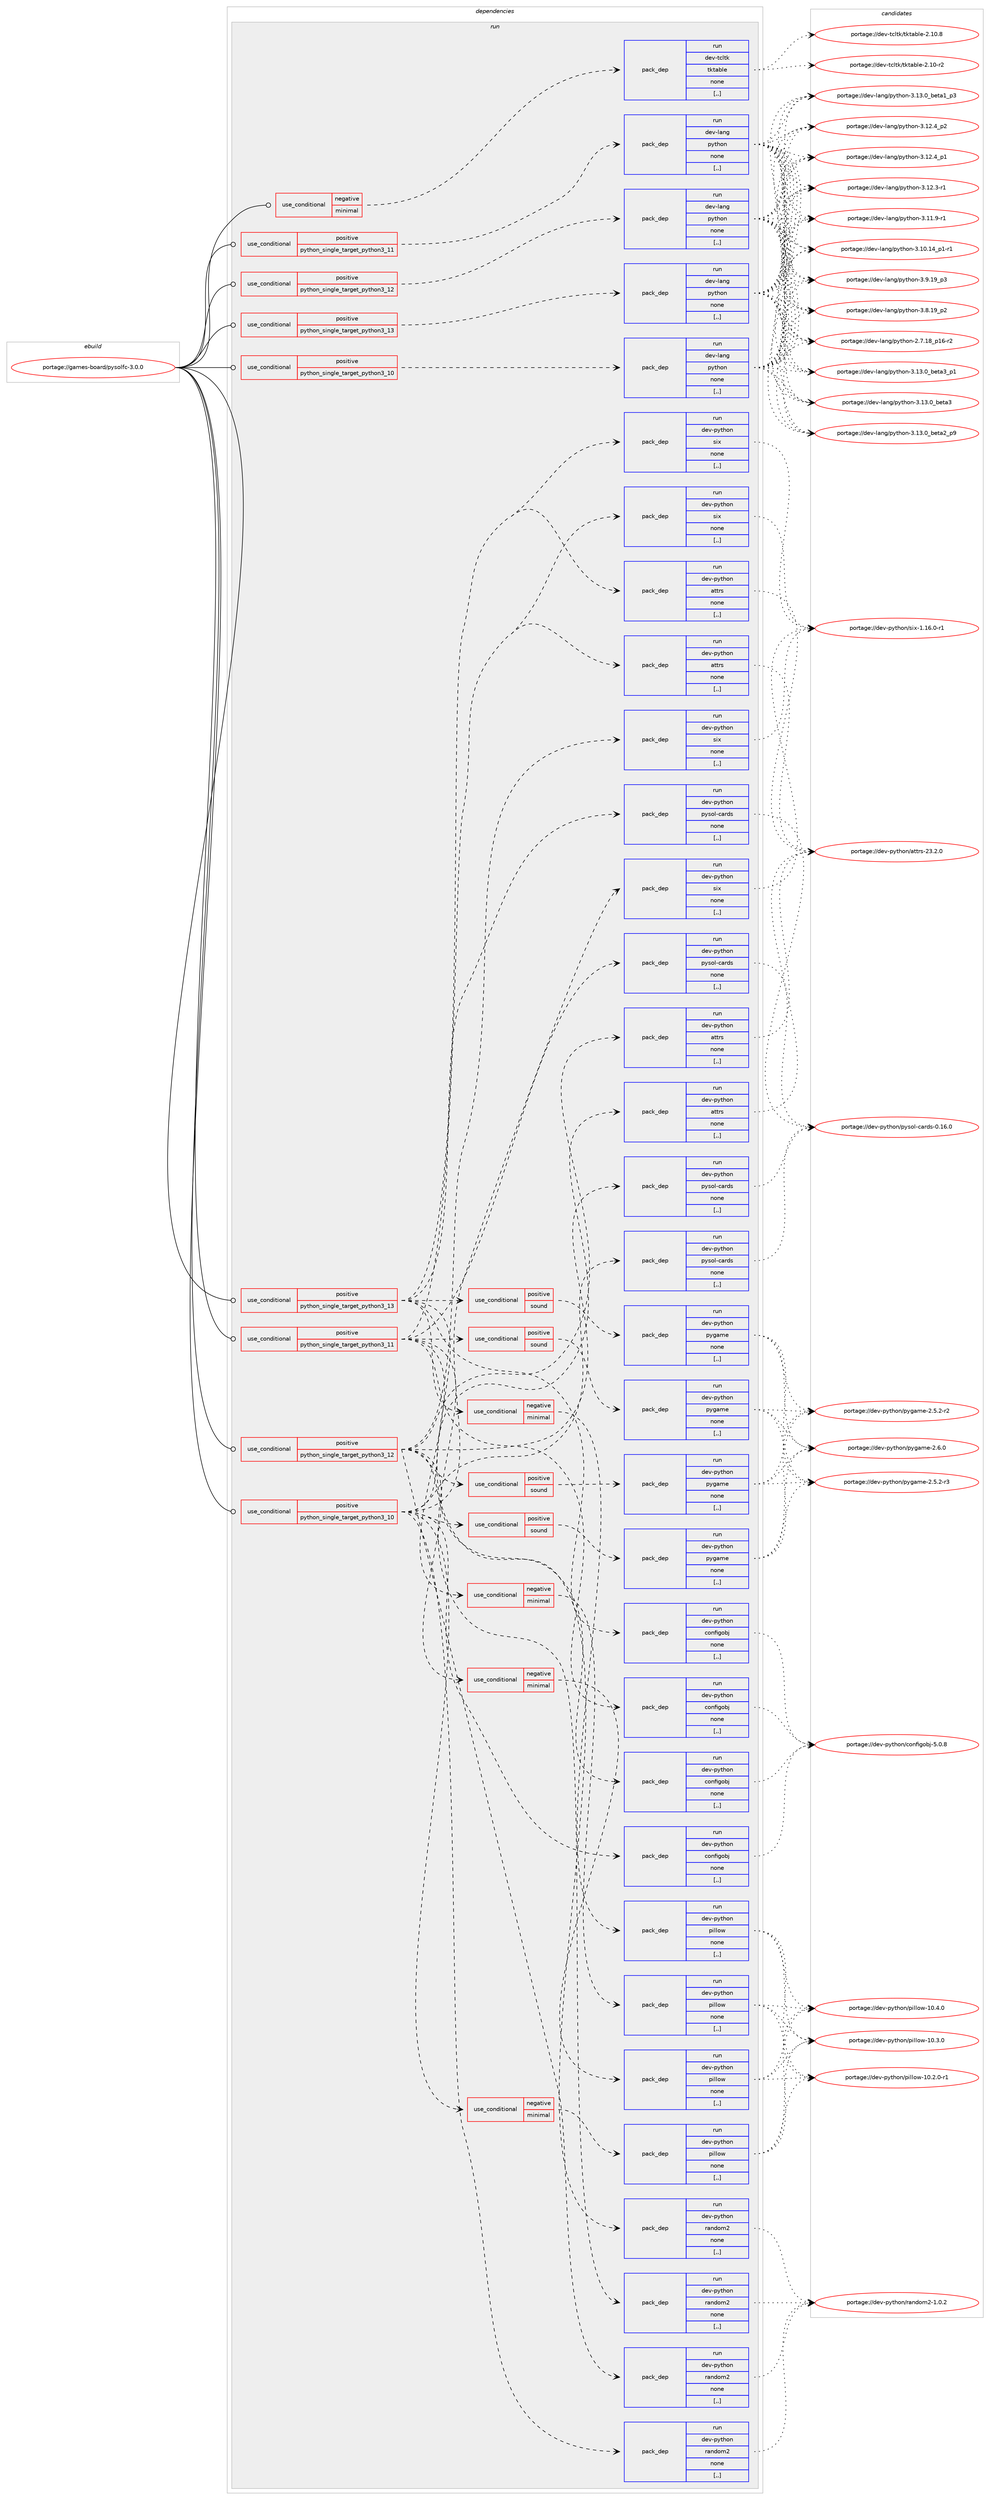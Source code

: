 digraph prolog {

# *************
# Graph options
# *************

newrank=true;
concentrate=true;
compound=true;
graph [rankdir=LR,fontname=Helvetica,fontsize=10,ranksep=1.5];#, ranksep=2.5, nodesep=0.2];
edge  [arrowhead=vee];
node  [fontname=Helvetica,fontsize=10];

# **********
# The ebuild
# **********

subgraph cluster_leftcol {
color=gray;
label=<<i>ebuild</i>>;
id [label="portage://games-board/pysolfc-3.0.0", color=red, width=4, href="../games-board/pysolfc-3.0.0.svg"];
}

# ****************
# The dependencies
# ****************

subgraph cluster_midcol {
color=gray;
label=<<i>dependencies</i>>;
subgraph cluster_compile {
fillcolor="#eeeeee";
style=filled;
label=<<i>compile</i>>;
}
subgraph cluster_compileandrun {
fillcolor="#eeeeee";
style=filled;
label=<<i>compile and run</i>>;
}
subgraph cluster_run {
fillcolor="#eeeeee";
style=filled;
label=<<i>run</i>>;
subgraph cond62907 {
dependency225718 [label=<<TABLE BORDER="0" CELLBORDER="1" CELLSPACING="0" CELLPADDING="4"><TR><TD ROWSPAN="3" CELLPADDING="10">use_conditional</TD></TR><TR><TD>negative</TD></TR><TR><TD>minimal</TD></TR></TABLE>>, shape=none, color=red];
subgraph pack161312 {
dependency225719 [label=<<TABLE BORDER="0" CELLBORDER="1" CELLSPACING="0" CELLPADDING="4" WIDTH="220"><TR><TD ROWSPAN="6" CELLPADDING="30">pack_dep</TD></TR><TR><TD WIDTH="110">run</TD></TR><TR><TD>dev-tcltk</TD></TR><TR><TD>tktable</TD></TR><TR><TD>none</TD></TR><TR><TD>[,,]</TD></TR></TABLE>>, shape=none, color=blue];
}
dependency225718:e -> dependency225719:w [weight=20,style="dashed",arrowhead="vee"];
}
id:e -> dependency225718:w [weight=20,style="solid",arrowhead="odot"];
subgraph cond62908 {
dependency225720 [label=<<TABLE BORDER="0" CELLBORDER="1" CELLSPACING="0" CELLPADDING="4"><TR><TD ROWSPAN="3" CELLPADDING="10">use_conditional</TD></TR><TR><TD>positive</TD></TR><TR><TD>python_single_target_python3_10</TD></TR></TABLE>>, shape=none, color=red];
subgraph pack161313 {
dependency225721 [label=<<TABLE BORDER="0" CELLBORDER="1" CELLSPACING="0" CELLPADDING="4" WIDTH="220"><TR><TD ROWSPAN="6" CELLPADDING="30">pack_dep</TD></TR><TR><TD WIDTH="110">run</TD></TR><TR><TD>dev-lang</TD></TR><TR><TD>python</TD></TR><TR><TD>none</TD></TR><TR><TD>[,,]</TD></TR></TABLE>>, shape=none, color=blue];
}
dependency225720:e -> dependency225721:w [weight=20,style="dashed",arrowhead="vee"];
}
id:e -> dependency225720:w [weight=20,style="solid",arrowhead="odot"];
subgraph cond62909 {
dependency225722 [label=<<TABLE BORDER="0" CELLBORDER="1" CELLSPACING="0" CELLPADDING="4"><TR><TD ROWSPAN="3" CELLPADDING="10">use_conditional</TD></TR><TR><TD>positive</TD></TR><TR><TD>python_single_target_python3_10</TD></TR></TABLE>>, shape=none, color=red];
subgraph pack161314 {
dependency225723 [label=<<TABLE BORDER="0" CELLBORDER="1" CELLSPACING="0" CELLPADDING="4" WIDTH="220"><TR><TD ROWSPAN="6" CELLPADDING="30">pack_dep</TD></TR><TR><TD WIDTH="110">run</TD></TR><TR><TD>dev-python</TD></TR><TR><TD>attrs</TD></TR><TR><TD>none</TD></TR><TR><TD>[,,]</TD></TR></TABLE>>, shape=none, color=blue];
}
dependency225722:e -> dependency225723:w [weight=20,style="dashed",arrowhead="vee"];
subgraph pack161315 {
dependency225724 [label=<<TABLE BORDER="0" CELLBORDER="1" CELLSPACING="0" CELLPADDING="4" WIDTH="220"><TR><TD ROWSPAN="6" CELLPADDING="30">pack_dep</TD></TR><TR><TD WIDTH="110">run</TD></TR><TR><TD>dev-python</TD></TR><TR><TD>configobj</TD></TR><TR><TD>none</TD></TR><TR><TD>[,,]</TD></TR></TABLE>>, shape=none, color=blue];
}
dependency225722:e -> dependency225724:w [weight=20,style="dashed",arrowhead="vee"];
subgraph pack161316 {
dependency225725 [label=<<TABLE BORDER="0" CELLBORDER="1" CELLSPACING="0" CELLPADDING="4" WIDTH="220"><TR><TD ROWSPAN="6" CELLPADDING="30">pack_dep</TD></TR><TR><TD WIDTH="110">run</TD></TR><TR><TD>dev-python</TD></TR><TR><TD>pysol-cards</TD></TR><TR><TD>none</TD></TR><TR><TD>[,,]</TD></TR></TABLE>>, shape=none, color=blue];
}
dependency225722:e -> dependency225725:w [weight=20,style="dashed",arrowhead="vee"];
subgraph pack161317 {
dependency225726 [label=<<TABLE BORDER="0" CELLBORDER="1" CELLSPACING="0" CELLPADDING="4" WIDTH="220"><TR><TD ROWSPAN="6" CELLPADDING="30">pack_dep</TD></TR><TR><TD WIDTH="110">run</TD></TR><TR><TD>dev-python</TD></TR><TR><TD>random2</TD></TR><TR><TD>none</TD></TR><TR><TD>[,,]</TD></TR></TABLE>>, shape=none, color=blue];
}
dependency225722:e -> dependency225726:w [weight=20,style="dashed",arrowhead="vee"];
subgraph pack161318 {
dependency225727 [label=<<TABLE BORDER="0" CELLBORDER="1" CELLSPACING="0" CELLPADDING="4" WIDTH="220"><TR><TD ROWSPAN="6" CELLPADDING="30">pack_dep</TD></TR><TR><TD WIDTH="110">run</TD></TR><TR><TD>dev-python</TD></TR><TR><TD>six</TD></TR><TR><TD>none</TD></TR><TR><TD>[,,]</TD></TR></TABLE>>, shape=none, color=blue];
}
dependency225722:e -> dependency225727:w [weight=20,style="dashed",arrowhead="vee"];
subgraph cond62910 {
dependency225728 [label=<<TABLE BORDER="0" CELLBORDER="1" CELLSPACING="0" CELLPADDING="4"><TR><TD ROWSPAN="3" CELLPADDING="10">use_conditional</TD></TR><TR><TD>positive</TD></TR><TR><TD>sound</TD></TR></TABLE>>, shape=none, color=red];
subgraph pack161319 {
dependency225729 [label=<<TABLE BORDER="0" CELLBORDER="1" CELLSPACING="0" CELLPADDING="4" WIDTH="220"><TR><TD ROWSPAN="6" CELLPADDING="30">pack_dep</TD></TR><TR><TD WIDTH="110">run</TD></TR><TR><TD>dev-python</TD></TR><TR><TD>pygame</TD></TR><TR><TD>none</TD></TR><TR><TD>[,,]</TD></TR></TABLE>>, shape=none, color=blue];
}
dependency225728:e -> dependency225729:w [weight=20,style="dashed",arrowhead="vee"];
}
dependency225722:e -> dependency225728:w [weight=20,style="dashed",arrowhead="vee"];
subgraph cond62911 {
dependency225730 [label=<<TABLE BORDER="0" CELLBORDER="1" CELLSPACING="0" CELLPADDING="4"><TR><TD ROWSPAN="3" CELLPADDING="10">use_conditional</TD></TR><TR><TD>negative</TD></TR><TR><TD>minimal</TD></TR></TABLE>>, shape=none, color=red];
subgraph pack161320 {
dependency225731 [label=<<TABLE BORDER="0" CELLBORDER="1" CELLSPACING="0" CELLPADDING="4" WIDTH="220"><TR><TD ROWSPAN="6" CELLPADDING="30">pack_dep</TD></TR><TR><TD WIDTH="110">run</TD></TR><TR><TD>dev-python</TD></TR><TR><TD>pillow</TD></TR><TR><TD>none</TD></TR><TR><TD>[,,]</TD></TR></TABLE>>, shape=none, color=blue];
}
dependency225730:e -> dependency225731:w [weight=20,style="dashed",arrowhead="vee"];
}
dependency225722:e -> dependency225730:w [weight=20,style="dashed",arrowhead="vee"];
}
id:e -> dependency225722:w [weight=20,style="solid",arrowhead="odot"];
subgraph cond62912 {
dependency225732 [label=<<TABLE BORDER="0" CELLBORDER="1" CELLSPACING="0" CELLPADDING="4"><TR><TD ROWSPAN="3" CELLPADDING="10">use_conditional</TD></TR><TR><TD>positive</TD></TR><TR><TD>python_single_target_python3_11</TD></TR></TABLE>>, shape=none, color=red];
subgraph pack161321 {
dependency225733 [label=<<TABLE BORDER="0" CELLBORDER="1" CELLSPACING="0" CELLPADDING="4" WIDTH="220"><TR><TD ROWSPAN="6" CELLPADDING="30">pack_dep</TD></TR><TR><TD WIDTH="110">run</TD></TR><TR><TD>dev-lang</TD></TR><TR><TD>python</TD></TR><TR><TD>none</TD></TR><TR><TD>[,,]</TD></TR></TABLE>>, shape=none, color=blue];
}
dependency225732:e -> dependency225733:w [weight=20,style="dashed",arrowhead="vee"];
}
id:e -> dependency225732:w [weight=20,style="solid",arrowhead="odot"];
subgraph cond62913 {
dependency225734 [label=<<TABLE BORDER="0" CELLBORDER="1" CELLSPACING="0" CELLPADDING="4"><TR><TD ROWSPAN="3" CELLPADDING="10">use_conditional</TD></TR><TR><TD>positive</TD></TR><TR><TD>python_single_target_python3_11</TD></TR></TABLE>>, shape=none, color=red];
subgraph pack161322 {
dependency225735 [label=<<TABLE BORDER="0" CELLBORDER="1" CELLSPACING="0" CELLPADDING="4" WIDTH="220"><TR><TD ROWSPAN="6" CELLPADDING="30">pack_dep</TD></TR><TR><TD WIDTH="110">run</TD></TR><TR><TD>dev-python</TD></TR><TR><TD>attrs</TD></TR><TR><TD>none</TD></TR><TR><TD>[,,]</TD></TR></TABLE>>, shape=none, color=blue];
}
dependency225734:e -> dependency225735:w [weight=20,style="dashed",arrowhead="vee"];
subgraph pack161323 {
dependency225736 [label=<<TABLE BORDER="0" CELLBORDER="1" CELLSPACING="0" CELLPADDING="4" WIDTH="220"><TR><TD ROWSPAN="6" CELLPADDING="30">pack_dep</TD></TR><TR><TD WIDTH="110">run</TD></TR><TR><TD>dev-python</TD></TR><TR><TD>configobj</TD></TR><TR><TD>none</TD></TR><TR><TD>[,,]</TD></TR></TABLE>>, shape=none, color=blue];
}
dependency225734:e -> dependency225736:w [weight=20,style="dashed",arrowhead="vee"];
subgraph pack161324 {
dependency225737 [label=<<TABLE BORDER="0" CELLBORDER="1" CELLSPACING="0" CELLPADDING="4" WIDTH="220"><TR><TD ROWSPAN="6" CELLPADDING="30">pack_dep</TD></TR><TR><TD WIDTH="110">run</TD></TR><TR><TD>dev-python</TD></TR><TR><TD>pysol-cards</TD></TR><TR><TD>none</TD></TR><TR><TD>[,,]</TD></TR></TABLE>>, shape=none, color=blue];
}
dependency225734:e -> dependency225737:w [weight=20,style="dashed",arrowhead="vee"];
subgraph pack161325 {
dependency225738 [label=<<TABLE BORDER="0" CELLBORDER="1" CELLSPACING="0" CELLPADDING="4" WIDTH="220"><TR><TD ROWSPAN="6" CELLPADDING="30">pack_dep</TD></TR><TR><TD WIDTH="110">run</TD></TR><TR><TD>dev-python</TD></TR><TR><TD>random2</TD></TR><TR><TD>none</TD></TR><TR><TD>[,,]</TD></TR></TABLE>>, shape=none, color=blue];
}
dependency225734:e -> dependency225738:w [weight=20,style="dashed",arrowhead="vee"];
subgraph pack161326 {
dependency225739 [label=<<TABLE BORDER="0" CELLBORDER="1" CELLSPACING="0" CELLPADDING="4" WIDTH="220"><TR><TD ROWSPAN="6" CELLPADDING="30">pack_dep</TD></TR><TR><TD WIDTH="110">run</TD></TR><TR><TD>dev-python</TD></TR><TR><TD>six</TD></TR><TR><TD>none</TD></TR><TR><TD>[,,]</TD></TR></TABLE>>, shape=none, color=blue];
}
dependency225734:e -> dependency225739:w [weight=20,style="dashed",arrowhead="vee"];
subgraph cond62914 {
dependency225740 [label=<<TABLE BORDER="0" CELLBORDER="1" CELLSPACING="0" CELLPADDING="4"><TR><TD ROWSPAN="3" CELLPADDING="10">use_conditional</TD></TR><TR><TD>positive</TD></TR><TR><TD>sound</TD></TR></TABLE>>, shape=none, color=red];
subgraph pack161327 {
dependency225741 [label=<<TABLE BORDER="0" CELLBORDER="1" CELLSPACING="0" CELLPADDING="4" WIDTH="220"><TR><TD ROWSPAN="6" CELLPADDING="30">pack_dep</TD></TR><TR><TD WIDTH="110">run</TD></TR><TR><TD>dev-python</TD></TR><TR><TD>pygame</TD></TR><TR><TD>none</TD></TR><TR><TD>[,,]</TD></TR></TABLE>>, shape=none, color=blue];
}
dependency225740:e -> dependency225741:w [weight=20,style="dashed",arrowhead="vee"];
}
dependency225734:e -> dependency225740:w [weight=20,style="dashed",arrowhead="vee"];
subgraph cond62915 {
dependency225742 [label=<<TABLE BORDER="0" CELLBORDER="1" CELLSPACING="0" CELLPADDING="4"><TR><TD ROWSPAN="3" CELLPADDING="10">use_conditional</TD></TR><TR><TD>negative</TD></TR><TR><TD>minimal</TD></TR></TABLE>>, shape=none, color=red];
subgraph pack161328 {
dependency225743 [label=<<TABLE BORDER="0" CELLBORDER="1" CELLSPACING="0" CELLPADDING="4" WIDTH="220"><TR><TD ROWSPAN="6" CELLPADDING="30">pack_dep</TD></TR><TR><TD WIDTH="110">run</TD></TR><TR><TD>dev-python</TD></TR><TR><TD>pillow</TD></TR><TR><TD>none</TD></TR><TR><TD>[,,]</TD></TR></TABLE>>, shape=none, color=blue];
}
dependency225742:e -> dependency225743:w [weight=20,style="dashed",arrowhead="vee"];
}
dependency225734:e -> dependency225742:w [weight=20,style="dashed",arrowhead="vee"];
}
id:e -> dependency225734:w [weight=20,style="solid",arrowhead="odot"];
subgraph cond62916 {
dependency225744 [label=<<TABLE BORDER="0" CELLBORDER="1" CELLSPACING="0" CELLPADDING="4"><TR><TD ROWSPAN="3" CELLPADDING="10">use_conditional</TD></TR><TR><TD>positive</TD></TR><TR><TD>python_single_target_python3_12</TD></TR></TABLE>>, shape=none, color=red];
subgraph pack161329 {
dependency225745 [label=<<TABLE BORDER="0" CELLBORDER="1" CELLSPACING="0" CELLPADDING="4" WIDTH="220"><TR><TD ROWSPAN="6" CELLPADDING="30">pack_dep</TD></TR><TR><TD WIDTH="110">run</TD></TR><TR><TD>dev-lang</TD></TR><TR><TD>python</TD></TR><TR><TD>none</TD></TR><TR><TD>[,,]</TD></TR></TABLE>>, shape=none, color=blue];
}
dependency225744:e -> dependency225745:w [weight=20,style="dashed",arrowhead="vee"];
}
id:e -> dependency225744:w [weight=20,style="solid",arrowhead="odot"];
subgraph cond62917 {
dependency225746 [label=<<TABLE BORDER="0" CELLBORDER="1" CELLSPACING="0" CELLPADDING="4"><TR><TD ROWSPAN="3" CELLPADDING="10">use_conditional</TD></TR><TR><TD>positive</TD></TR><TR><TD>python_single_target_python3_12</TD></TR></TABLE>>, shape=none, color=red];
subgraph pack161330 {
dependency225747 [label=<<TABLE BORDER="0" CELLBORDER="1" CELLSPACING="0" CELLPADDING="4" WIDTH="220"><TR><TD ROWSPAN="6" CELLPADDING="30">pack_dep</TD></TR><TR><TD WIDTH="110">run</TD></TR><TR><TD>dev-python</TD></TR><TR><TD>attrs</TD></TR><TR><TD>none</TD></TR><TR><TD>[,,]</TD></TR></TABLE>>, shape=none, color=blue];
}
dependency225746:e -> dependency225747:w [weight=20,style="dashed",arrowhead="vee"];
subgraph pack161331 {
dependency225748 [label=<<TABLE BORDER="0" CELLBORDER="1" CELLSPACING="0" CELLPADDING="4" WIDTH="220"><TR><TD ROWSPAN="6" CELLPADDING="30">pack_dep</TD></TR><TR><TD WIDTH="110">run</TD></TR><TR><TD>dev-python</TD></TR><TR><TD>configobj</TD></TR><TR><TD>none</TD></TR><TR><TD>[,,]</TD></TR></TABLE>>, shape=none, color=blue];
}
dependency225746:e -> dependency225748:w [weight=20,style="dashed",arrowhead="vee"];
subgraph pack161332 {
dependency225749 [label=<<TABLE BORDER="0" CELLBORDER="1" CELLSPACING="0" CELLPADDING="4" WIDTH="220"><TR><TD ROWSPAN="6" CELLPADDING="30">pack_dep</TD></TR><TR><TD WIDTH="110">run</TD></TR><TR><TD>dev-python</TD></TR><TR><TD>pysol-cards</TD></TR><TR><TD>none</TD></TR><TR><TD>[,,]</TD></TR></TABLE>>, shape=none, color=blue];
}
dependency225746:e -> dependency225749:w [weight=20,style="dashed",arrowhead="vee"];
subgraph pack161333 {
dependency225750 [label=<<TABLE BORDER="0" CELLBORDER="1" CELLSPACING="0" CELLPADDING="4" WIDTH="220"><TR><TD ROWSPAN="6" CELLPADDING="30">pack_dep</TD></TR><TR><TD WIDTH="110">run</TD></TR><TR><TD>dev-python</TD></TR><TR><TD>random2</TD></TR><TR><TD>none</TD></TR><TR><TD>[,,]</TD></TR></TABLE>>, shape=none, color=blue];
}
dependency225746:e -> dependency225750:w [weight=20,style="dashed",arrowhead="vee"];
subgraph pack161334 {
dependency225751 [label=<<TABLE BORDER="0" CELLBORDER="1" CELLSPACING="0" CELLPADDING="4" WIDTH="220"><TR><TD ROWSPAN="6" CELLPADDING="30">pack_dep</TD></TR><TR><TD WIDTH="110">run</TD></TR><TR><TD>dev-python</TD></TR><TR><TD>six</TD></TR><TR><TD>none</TD></TR><TR><TD>[,,]</TD></TR></TABLE>>, shape=none, color=blue];
}
dependency225746:e -> dependency225751:w [weight=20,style="dashed",arrowhead="vee"];
subgraph cond62918 {
dependency225752 [label=<<TABLE BORDER="0" CELLBORDER="1" CELLSPACING="0" CELLPADDING="4"><TR><TD ROWSPAN="3" CELLPADDING="10">use_conditional</TD></TR><TR><TD>positive</TD></TR><TR><TD>sound</TD></TR></TABLE>>, shape=none, color=red];
subgraph pack161335 {
dependency225753 [label=<<TABLE BORDER="0" CELLBORDER="1" CELLSPACING="0" CELLPADDING="4" WIDTH="220"><TR><TD ROWSPAN="6" CELLPADDING="30">pack_dep</TD></TR><TR><TD WIDTH="110">run</TD></TR><TR><TD>dev-python</TD></TR><TR><TD>pygame</TD></TR><TR><TD>none</TD></TR><TR><TD>[,,]</TD></TR></TABLE>>, shape=none, color=blue];
}
dependency225752:e -> dependency225753:w [weight=20,style="dashed",arrowhead="vee"];
}
dependency225746:e -> dependency225752:w [weight=20,style="dashed",arrowhead="vee"];
subgraph cond62919 {
dependency225754 [label=<<TABLE BORDER="0" CELLBORDER="1" CELLSPACING="0" CELLPADDING="4"><TR><TD ROWSPAN="3" CELLPADDING="10">use_conditional</TD></TR><TR><TD>negative</TD></TR><TR><TD>minimal</TD></TR></TABLE>>, shape=none, color=red];
subgraph pack161336 {
dependency225755 [label=<<TABLE BORDER="0" CELLBORDER="1" CELLSPACING="0" CELLPADDING="4" WIDTH="220"><TR><TD ROWSPAN="6" CELLPADDING="30">pack_dep</TD></TR><TR><TD WIDTH="110">run</TD></TR><TR><TD>dev-python</TD></TR><TR><TD>pillow</TD></TR><TR><TD>none</TD></TR><TR><TD>[,,]</TD></TR></TABLE>>, shape=none, color=blue];
}
dependency225754:e -> dependency225755:w [weight=20,style="dashed",arrowhead="vee"];
}
dependency225746:e -> dependency225754:w [weight=20,style="dashed",arrowhead="vee"];
}
id:e -> dependency225746:w [weight=20,style="solid",arrowhead="odot"];
subgraph cond62920 {
dependency225756 [label=<<TABLE BORDER="0" CELLBORDER="1" CELLSPACING="0" CELLPADDING="4"><TR><TD ROWSPAN="3" CELLPADDING="10">use_conditional</TD></TR><TR><TD>positive</TD></TR><TR><TD>python_single_target_python3_13</TD></TR></TABLE>>, shape=none, color=red];
subgraph pack161337 {
dependency225757 [label=<<TABLE BORDER="0" CELLBORDER="1" CELLSPACING="0" CELLPADDING="4" WIDTH="220"><TR><TD ROWSPAN="6" CELLPADDING="30">pack_dep</TD></TR><TR><TD WIDTH="110">run</TD></TR><TR><TD>dev-lang</TD></TR><TR><TD>python</TD></TR><TR><TD>none</TD></TR><TR><TD>[,,]</TD></TR></TABLE>>, shape=none, color=blue];
}
dependency225756:e -> dependency225757:w [weight=20,style="dashed",arrowhead="vee"];
}
id:e -> dependency225756:w [weight=20,style="solid",arrowhead="odot"];
subgraph cond62921 {
dependency225758 [label=<<TABLE BORDER="0" CELLBORDER="1" CELLSPACING="0" CELLPADDING="4"><TR><TD ROWSPAN="3" CELLPADDING="10">use_conditional</TD></TR><TR><TD>positive</TD></TR><TR><TD>python_single_target_python3_13</TD></TR></TABLE>>, shape=none, color=red];
subgraph pack161338 {
dependency225759 [label=<<TABLE BORDER="0" CELLBORDER="1" CELLSPACING="0" CELLPADDING="4" WIDTH="220"><TR><TD ROWSPAN="6" CELLPADDING="30">pack_dep</TD></TR><TR><TD WIDTH="110">run</TD></TR><TR><TD>dev-python</TD></TR><TR><TD>attrs</TD></TR><TR><TD>none</TD></TR><TR><TD>[,,]</TD></TR></TABLE>>, shape=none, color=blue];
}
dependency225758:e -> dependency225759:w [weight=20,style="dashed",arrowhead="vee"];
subgraph pack161339 {
dependency225760 [label=<<TABLE BORDER="0" CELLBORDER="1" CELLSPACING="0" CELLPADDING="4" WIDTH="220"><TR><TD ROWSPAN="6" CELLPADDING="30">pack_dep</TD></TR><TR><TD WIDTH="110">run</TD></TR><TR><TD>dev-python</TD></TR><TR><TD>configobj</TD></TR><TR><TD>none</TD></TR><TR><TD>[,,]</TD></TR></TABLE>>, shape=none, color=blue];
}
dependency225758:e -> dependency225760:w [weight=20,style="dashed",arrowhead="vee"];
subgraph pack161340 {
dependency225761 [label=<<TABLE BORDER="0" CELLBORDER="1" CELLSPACING="0" CELLPADDING="4" WIDTH="220"><TR><TD ROWSPAN="6" CELLPADDING="30">pack_dep</TD></TR><TR><TD WIDTH="110">run</TD></TR><TR><TD>dev-python</TD></TR><TR><TD>pysol-cards</TD></TR><TR><TD>none</TD></TR><TR><TD>[,,]</TD></TR></TABLE>>, shape=none, color=blue];
}
dependency225758:e -> dependency225761:w [weight=20,style="dashed",arrowhead="vee"];
subgraph pack161341 {
dependency225762 [label=<<TABLE BORDER="0" CELLBORDER="1" CELLSPACING="0" CELLPADDING="4" WIDTH="220"><TR><TD ROWSPAN="6" CELLPADDING="30">pack_dep</TD></TR><TR><TD WIDTH="110">run</TD></TR><TR><TD>dev-python</TD></TR><TR><TD>random2</TD></TR><TR><TD>none</TD></TR><TR><TD>[,,]</TD></TR></TABLE>>, shape=none, color=blue];
}
dependency225758:e -> dependency225762:w [weight=20,style="dashed",arrowhead="vee"];
subgraph pack161342 {
dependency225763 [label=<<TABLE BORDER="0" CELLBORDER="1" CELLSPACING="0" CELLPADDING="4" WIDTH="220"><TR><TD ROWSPAN="6" CELLPADDING="30">pack_dep</TD></TR><TR><TD WIDTH="110">run</TD></TR><TR><TD>dev-python</TD></TR><TR><TD>six</TD></TR><TR><TD>none</TD></TR><TR><TD>[,,]</TD></TR></TABLE>>, shape=none, color=blue];
}
dependency225758:e -> dependency225763:w [weight=20,style="dashed",arrowhead="vee"];
subgraph cond62922 {
dependency225764 [label=<<TABLE BORDER="0" CELLBORDER="1" CELLSPACING="0" CELLPADDING="4"><TR><TD ROWSPAN="3" CELLPADDING="10">use_conditional</TD></TR><TR><TD>positive</TD></TR><TR><TD>sound</TD></TR></TABLE>>, shape=none, color=red];
subgraph pack161343 {
dependency225765 [label=<<TABLE BORDER="0" CELLBORDER="1" CELLSPACING="0" CELLPADDING="4" WIDTH="220"><TR><TD ROWSPAN="6" CELLPADDING="30">pack_dep</TD></TR><TR><TD WIDTH="110">run</TD></TR><TR><TD>dev-python</TD></TR><TR><TD>pygame</TD></TR><TR><TD>none</TD></TR><TR><TD>[,,]</TD></TR></TABLE>>, shape=none, color=blue];
}
dependency225764:e -> dependency225765:w [weight=20,style="dashed",arrowhead="vee"];
}
dependency225758:e -> dependency225764:w [weight=20,style="dashed",arrowhead="vee"];
subgraph cond62923 {
dependency225766 [label=<<TABLE BORDER="0" CELLBORDER="1" CELLSPACING="0" CELLPADDING="4"><TR><TD ROWSPAN="3" CELLPADDING="10">use_conditional</TD></TR><TR><TD>negative</TD></TR><TR><TD>minimal</TD></TR></TABLE>>, shape=none, color=red];
subgraph pack161344 {
dependency225767 [label=<<TABLE BORDER="0" CELLBORDER="1" CELLSPACING="0" CELLPADDING="4" WIDTH="220"><TR><TD ROWSPAN="6" CELLPADDING="30">pack_dep</TD></TR><TR><TD WIDTH="110">run</TD></TR><TR><TD>dev-python</TD></TR><TR><TD>pillow</TD></TR><TR><TD>none</TD></TR><TR><TD>[,,]</TD></TR></TABLE>>, shape=none, color=blue];
}
dependency225766:e -> dependency225767:w [weight=20,style="dashed",arrowhead="vee"];
}
dependency225758:e -> dependency225766:w [weight=20,style="dashed",arrowhead="vee"];
}
id:e -> dependency225758:w [weight=20,style="solid",arrowhead="odot"];
}
}

# **************
# The candidates
# **************

subgraph cluster_choices {
rank=same;
color=gray;
label=<<i>candidates</i>>;

subgraph choice161312 {
color=black;
nodesep=1;
choice100101118451169910811610747116107116979810810145504649484656 [label="portage://dev-tcltk/tktable-2.10.8", color=red, width=4,href="../dev-tcltk/tktable-2.10.8.svg"];
choice100101118451169910811610747116107116979810810145504649484511450 [label="portage://dev-tcltk/tktable-2.10-r2", color=red, width=4,href="../dev-tcltk/tktable-2.10-r2.svg"];
dependency225719:e -> choice100101118451169910811610747116107116979810810145504649484656:w [style=dotted,weight="100"];
dependency225719:e -> choice100101118451169910811610747116107116979810810145504649484511450:w [style=dotted,weight="100"];
}
subgraph choice161313 {
color=black;
nodesep=1;
choice10010111845108971101034711212111610411111045514649514648959810111697519511249 [label="portage://dev-lang/python-3.13.0_beta3_p1", color=red, width=4,href="../dev-lang/python-3.13.0_beta3_p1.svg"];
choice1001011184510897110103471121211161041111104551464951464895981011169751 [label="portage://dev-lang/python-3.13.0_beta3", color=red, width=4,href="../dev-lang/python-3.13.0_beta3.svg"];
choice10010111845108971101034711212111610411111045514649514648959810111697509511257 [label="portage://dev-lang/python-3.13.0_beta2_p9", color=red, width=4,href="../dev-lang/python-3.13.0_beta2_p9.svg"];
choice10010111845108971101034711212111610411111045514649514648959810111697499511251 [label="portage://dev-lang/python-3.13.0_beta1_p3", color=red, width=4,href="../dev-lang/python-3.13.0_beta1_p3.svg"];
choice100101118451089711010347112121116104111110455146495046529511250 [label="portage://dev-lang/python-3.12.4_p2", color=red, width=4,href="../dev-lang/python-3.12.4_p2.svg"];
choice100101118451089711010347112121116104111110455146495046529511249 [label="portage://dev-lang/python-3.12.4_p1", color=red, width=4,href="../dev-lang/python-3.12.4_p1.svg"];
choice100101118451089711010347112121116104111110455146495046514511449 [label="portage://dev-lang/python-3.12.3-r1", color=red, width=4,href="../dev-lang/python-3.12.3-r1.svg"];
choice100101118451089711010347112121116104111110455146494946574511449 [label="portage://dev-lang/python-3.11.9-r1", color=red, width=4,href="../dev-lang/python-3.11.9-r1.svg"];
choice100101118451089711010347112121116104111110455146494846495295112494511449 [label="portage://dev-lang/python-3.10.14_p1-r1", color=red, width=4,href="../dev-lang/python-3.10.14_p1-r1.svg"];
choice100101118451089711010347112121116104111110455146574649579511251 [label="portage://dev-lang/python-3.9.19_p3", color=red, width=4,href="../dev-lang/python-3.9.19_p3.svg"];
choice100101118451089711010347112121116104111110455146564649579511250 [label="portage://dev-lang/python-3.8.19_p2", color=red, width=4,href="../dev-lang/python-3.8.19_p2.svg"];
choice100101118451089711010347112121116104111110455046554649569511249544511450 [label="portage://dev-lang/python-2.7.18_p16-r2", color=red, width=4,href="../dev-lang/python-2.7.18_p16-r2.svg"];
dependency225721:e -> choice10010111845108971101034711212111610411111045514649514648959810111697519511249:w [style=dotted,weight="100"];
dependency225721:e -> choice1001011184510897110103471121211161041111104551464951464895981011169751:w [style=dotted,weight="100"];
dependency225721:e -> choice10010111845108971101034711212111610411111045514649514648959810111697509511257:w [style=dotted,weight="100"];
dependency225721:e -> choice10010111845108971101034711212111610411111045514649514648959810111697499511251:w [style=dotted,weight="100"];
dependency225721:e -> choice100101118451089711010347112121116104111110455146495046529511250:w [style=dotted,weight="100"];
dependency225721:e -> choice100101118451089711010347112121116104111110455146495046529511249:w [style=dotted,weight="100"];
dependency225721:e -> choice100101118451089711010347112121116104111110455146495046514511449:w [style=dotted,weight="100"];
dependency225721:e -> choice100101118451089711010347112121116104111110455146494946574511449:w [style=dotted,weight="100"];
dependency225721:e -> choice100101118451089711010347112121116104111110455146494846495295112494511449:w [style=dotted,weight="100"];
dependency225721:e -> choice100101118451089711010347112121116104111110455146574649579511251:w [style=dotted,weight="100"];
dependency225721:e -> choice100101118451089711010347112121116104111110455146564649579511250:w [style=dotted,weight="100"];
dependency225721:e -> choice100101118451089711010347112121116104111110455046554649569511249544511450:w [style=dotted,weight="100"];
}
subgraph choice161314 {
color=black;
nodesep=1;
choice10010111845112121116104111110479711611611411545505146504648 [label="portage://dev-python/attrs-23.2.0", color=red, width=4,href="../dev-python/attrs-23.2.0.svg"];
dependency225723:e -> choice10010111845112121116104111110479711611611411545505146504648:w [style=dotted,weight="100"];
}
subgraph choice161315 {
color=black;
nodesep=1;
choice10010111845112121116104111110479911111010210510311198106455346484656 [label="portage://dev-python/configobj-5.0.8", color=red, width=4,href="../dev-python/configobj-5.0.8.svg"];
dependency225724:e -> choice10010111845112121116104111110479911111010210510311198106455346484656:w [style=dotted,weight="100"];
}
subgraph choice161316 {
color=black;
nodesep=1;
choice100101118451121211161041111104711212111511110845999711410011545484649544648 [label="portage://dev-python/pysol-cards-0.16.0", color=red, width=4,href="../dev-python/pysol-cards-0.16.0.svg"];
dependency225725:e -> choice100101118451121211161041111104711212111511110845999711410011545484649544648:w [style=dotted,weight="100"];
}
subgraph choice161317 {
color=black;
nodesep=1;
choice10010111845112121116104111110471149711010011110950454946484650 [label="portage://dev-python/random2-1.0.2", color=red, width=4,href="../dev-python/random2-1.0.2.svg"];
dependency225726:e -> choice10010111845112121116104111110471149711010011110950454946484650:w [style=dotted,weight="100"];
}
subgraph choice161318 {
color=black;
nodesep=1;
choice1001011184511212111610411111047115105120454946495446484511449 [label="portage://dev-python/six-1.16.0-r1", color=red, width=4,href="../dev-python/six-1.16.0-r1.svg"];
dependency225727:e -> choice1001011184511212111610411111047115105120454946495446484511449:w [style=dotted,weight="100"];
}
subgraph choice161319 {
color=black;
nodesep=1;
choice100101118451121211161041111104711212110397109101455046544648 [label="portage://dev-python/pygame-2.6.0", color=red, width=4,href="../dev-python/pygame-2.6.0.svg"];
choice1001011184511212111610411111047112121103971091014550465346504511451 [label="portage://dev-python/pygame-2.5.2-r3", color=red, width=4,href="../dev-python/pygame-2.5.2-r3.svg"];
choice1001011184511212111610411111047112121103971091014550465346504511450 [label="portage://dev-python/pygame-2.5.2-r2", color=red, width=4,href="../dev-python/pygame-2.5.2-r2.svg"];
dependency225729:e -> choice100101118451121211161041111104711212110397109101455046544648:w [style=dotted,weight="100"];
dependency225729:e -> choice1001011184511212111610411111047112121103971091014550465346504511451:w [style=dotted,weight="100"];
dependency225729:e -> choice1001011184511212111610411111047112121103971091014550465346504511450:w [style=dotted,weight="100"];
}
subgraph choice161320 {
color=black;
nodesep=1;
choice100101118451121211161041111104711210510810811111945494846524648 [label="portage://dev-python/pillow-10.4.0", color=red, width=4,href="../dev-python/pillow-10.4.0.svg"];
choice100101118451121211161041111104711210510810811111945494846514648 [label="portage://dev-python/pillow-10.3.0", color=red, width=4,href="../dev-python/pillow-10.3.0.svg"];
choice1001011184511212111610411111047112105108108111119454948465046484511449 [label="portage://dev-python/pillow-10.2.0-r1", color=red, width=4,href="../dev-python/pillow-10.2.0-r1.svg"];
dependency225731:e -> choice100101118451121211161041111104711210510810811111945494846524648:w [style=dotted,weight="100"];
dependency225731:e -> choice100101118451121211161041111104711210510810811111945494846514648:w [style=dotted,weight="100"];
dependency225731:e -> choice1001011184511212111610411111047112105108108111119454948465046484511449:w [style=dotted,weight="100"];
}
subgraph choice161321 {
color=black;
nodesep=1;
choice10010111845108971101034711212111610411111045514649514648959810111697519511249 [label="portage://dev-lang/python-3.13.0_beta3_p1", color=red, width=4,href="../dev-lang/python-3.13.0_beta3_p1.svg"];
choice1001011184510897110103471121211161041111104551464951464895981011169751 [label="portage://dev-lang/python-3.13.0_beta3", color=red, width=4,href="../dev-lang/python-3.13.0_beta3.svg"];
choice10010111845108971101034711212111610411111045514649514648959810111697509511257 [label="portage://dev-lang/python-3.13.0_beta2_p9", color=red, width=4,href="../dev-lang/python-3.13.0_beta2_p9.svg"];
choice10010111845108971101034711212111610411111045514649514648959810111697499511251 [label="portage://dev-lang/python-3.13.0_beta1_p3", color=red, width=4,href="../dev-lang/python-3.13.0_beta1_p3.svg"];
choice100101118451089711010347112121116104111110455146495046529511250 [label="portage://dev-lang/python-3.12.4_p2", color=red, width=4,href="../dev-lang/python-3.12.4_p2.svg"];
choice100101118451089711010347112121116104111110455146495046529511249 [label="portage://dev-lang/python-3.12.4_p1", color=red, width=4,href="../dev-lang/python-3.12.4_p1.svg"];
choice100101118451089711010347112121116104111110455146495046514511449 [label="portage://dev-lang/python-3.12.3-r1", color=red, width=4,href="../dev-lang/python-3.12.3-r1.svg"];
choice100101118451089711010347112121116104111110455146494946574511449 [label="portage://dev-lang/python-3.11.9-r1", color=red, width=4,href="../dev-lang/python-3.11.9-r1.svg"];
choice100101118451089711010347112121116104111110455146494846495295112494511449 [label="portage://dev-lang/python-3.10.14_p1-r1", color=red, width=4,href="../dev-lang/python-3.10.14_p1-r1.svg"];
choice100101118451089711010347112121116104111110455146574649579511251 [label="portage://dev-lang/python-3.9.19_p3", color=red, width=4,href="../dev-lang/python-3.9.19_p3.svg"];
choice100101118451089711010347112121116104111110455146564649579511250 [label="portage://dev-lang/python-3.8.19_p2", color=red, width=4,href="../dev-lang/python-3.8.19_p2.svg"];
choice100101118451089711010347112121116104111110455046554649569511249544511450 [label="portage://dev-lang/python-2.7.18_p16-r2", color=red, width=4,href="../dev-lang/python-2.7.18_p16-r2.svg"];
dependency225733:e -> choice10010111845108971101034711212111610411111045514649514648959810111697519511249:w [style=dotted,weight="100"];
dependency225733:e -> choice1001011184510897110103471121211161041111104551464951464895981011169751:w [style=dotted,weight="100"];
dependency225733:e -> choice10010111845108971101034711212111610411111045514649514648959810111697509511257:w [style=dotted,weight="100"];
dependency225733:e -> choice10010111845108971101034711212111610411111045514649514648959810111697499511251:w [style=dotted,weight="100"];
dependency225733:e -> choice100101118451089711010347112121116104111110455146495046529511250:w [style=dotted,weight="100"];
dependency225733:e -> choice100101118451089711010347112121116104111110455146495046529511249:w [style=dotted,weight="100"];
dependency225733:e -> choice100101118451089711010347112121116104111110455146495046514511449:w [style=dotted,weight="100"];
dependency225733:e -> choice100101118451089711010347112121116104111110455146494946574511449:w [style=dotted,weight="100"];
dependency225733:e -> choice100101118451089711010347112121116104111110455146494846495295112494511449:w [style=dotted,weight="100"];
dependency225733:e -> choice100101118451089711010347112121116104111110455146574649579511251:w [style=dotted,weight="100"];
dependency225733:e -> choice100101118451089711010347112121116104111110455146564649579511250:w [style=dotted,weight="100"];
dependency225733:e -> choice100101118451089711010347112121116104111110455046554649569511249544511450:w [style=dotted,weight="100"];
}
subgraph choice161322 {
color=black;
nodesep=1;
choice10010111845112121116104111110479711611611411545505146504648 [label="portage://dev-python/attrs-23.2.0", color=red, width=4,href="../dev-python/attrs-23.2.0.svg"];
dependency225735:e -> choice10010111845112121116104111110479711611611411545505146504648:w [style=dotted,weight="100"];
}
subgraph choice161323 {
color=black;
nodesep=1;
choice10010111845112121116104111110479911111010210510311198106455346484656 [label="portage://dev-python/configobj-5.0.8", color=red, width=4,href="../dev-python/configobj-5.0.8.svg"];
dependency225736:e -> choice10010111845112121116104111110479911111010210510311198106455346484656:w [style=dotted,weight="100"];
}
subgraph choice161324 {
color=black;
nodesep=1;
choice100101118451121211161041111104711212111511110845999711410011545484649544648 [label="portage://dev-python/pysol-cards-0.16.0", color=red, width=4,href="../dev-python/pysol-cards-0.16.0.svg"];
dependency225737:e -> choice100101118451121211161041111104711212111511110845999711410011545484649544648:w [style=dotted,weight="100"];
}
subgraph choice161325 {
color=black;
nodesep=1;
choice10010111845112121116104111110471149711010011110950454946484650 [label="portage://dev-python/random2-1.0.2", color=red, width=4,href="../dev-python/random2-1.0.2.svg"];
dependency225738:e -> choice10010111845112121116104111110471149711010011110950454946484650:w [style=dotted,weight="100"];
}
subgraph choice161326 {
color=black;
nodesep=1;
choice1001011184511212111610411111047115105120454946495446484511449 [label="portage://dev-python/six-1.16.0-r1", color=red, width=4,href="../dev-python/six-1.16.0-r1.svg"];
dependency225739:e -> choice1001011184511212111610411111047115105120454946495446484511449:w [style=dotted,weight="100"];
}
subgraph choice161327 {
color=black;
nodesep=1;
choice100101118451121211161041111104711212110397109101455046544648 [label="portage://dev-python/pygame-2.6.0", color=red, width=4,href="../dev-python/pygame-2.6.0.svg"];
choice1001011184511212111610411111047112121103971091014550465346504511451 [label="portage://dev-python/pygame-2.5.2-r3", color=red, width=4,href="../dev-python/pygame-2.5.2-r3.svg"];
choice1001011184511212111610411111047112121103971091014550465346504511450 [label="portage://dev-python/pygame-2.5.2-r2", color=red, width=4,href="../dev-python/pygame-2.5.2-r2.svg"];
dependency225741:e -> choice100101118451121211161041111104711212110397109101455046544648:w [style=dotted,weight="100"];
dependency225741:e -> choice1001011184511212111610411111047112121103971091014550465346504511451:w [style=dotted,weight="100"];
dependency225741:e -> choice1001011184511212111610411111047112121103971091014550465346504511450:w [style=dotted,weight="100"];
}
subgraph choice161328 {
color=black;
nodesep=1;
choice100101118451121211161041111104711210510810811111945494846524648 [label="portage://dev-python/pillow-10.4.0", color=red, width=4,href="../dev-python/pillow-10.4.0.svg"];
choice100101118451121211161041111104711210510810811111945494846514648 [label="portage://dev-python/pillow-10.3.0", color=red, width=4,href="../dev-python/pillow-10.3.0.svg"];
choice1001011184511212111610411111047112105108108111119454948465046484511449 [label="portage://dev-python/pillow-10.2.0-r1", color=red, width=4,href="../dev-python/pillow-10.2.0-r1.svg"];
dependency225743:e -> choice100101118451121211161041111104711210510810811111945494846524648:w [style=dotted,weight="100"];
dependency225743:e -> choice100101118451121211161041111104711210510810811111945494846514648:w [style=dotted,weight="100"];
dependency225743:e -> choice1001011184511212111610411111047112105108108111119454948465046484511449:w [style=dotted,weight="100"];
}
subgraph choice161329 {
color=black;
nodesep=1;
choice10010111845108971101034711212111610411111045514649514648959810111697519511249 [label="portage://dev-lang/python-3.13.0_beta3_p1", color=red, width=4,href="../dev-lang/python-3.13.0_beta3_p1.svg"];
choice1001011184510897110103471121211161041111104551464951464895981011169751 [label="portage://dev-lang/python-3.13.0_beta3", color=red, width=4,href="../dev-lang/python-3.13.0_beta3.svg"];
choice10010111845108971101034711212111610411111045514649514648959810111697509511257 [label="portage://dev-lang/python-3.13.0_beta2_p9", color=red, width=4,href="../dev-lang/python-3.13.0_beta2_p9.svg"];
choice10010111845108971101034711212111610411111045514649514648959810111697499511251 [label="portage://dev-lang/python-3.13.0_beta1_p3", color=red, width=4,href="../dev-lang/python-3.13.0_beta1_p3.svg"];
choice100101118451089711010347112121116104111110455146495046529511250 [label="portage://dev-lang/python-3.12.4_p2", color=red, width=4,href="../dev-lang/python-3.12.4_p2.svg"];
choice100101118451089711010347112121116104111110455146495046529511249 [label="portage://dev-lang/python-3.12.4_p1", color=red, width=4,href="../dev-lang/python-3.12.4_p1.svg"];
choice100101118451089711010347112121116104111110455146495046514511449 [label="portage://dev-lang/python-3.12.3-r1", color=red, width=4,href="../dev-lang/python-3.12.3-r1.svg"];
choice100101118451089711010347112121116104111110455146494946574511449 [label="portage://dev-lang/python-3.11.9-r1", color=red, width=4,href="../dev-lang/python-3.11.9-r1.svg"];
choice100101118451089711010347112121116104111110455146494846495295112494511449 [label="portage://dev-lang/python-3.10.14_p1-r1", color=red, width=4,href="../dev-lang/python-3.10.14_p1-r1.svg"];
choice100101118451089711010347112121116104111110455146574649579511251 [label="portage://dev-lang/python-3.9.19_p3", color=red, width=4,href="../dev-lang/python-3.9.19_p3.svg"];
choice100101118451089711010347112121116104111110455146564649579511250 [label="portage://dev-lang/python-3.8.19_p2", color=red, width=4,href="../dev-lang/python-3.8.19_p2.svg"];
choice100101118451089711010347112121116104111110455046554649569511249544511450 [label="portage://dev-lang/python-2.7.18_p16-r2", color=red, width=4,href="../dev-lang/python-2.7.18_p16-r2.svg"];
dependency225745:e -> choice10010111845108971101034711212111610411111045514649514648959810111697519511249:w [style=dotted,weight="100"];
dependency225745:e -> choice1001011184510897110103471121211161041111104551464951464895981011169751:w [style=dotted,weight="100"];
dependency225745:e -> choice10010111845108971101034711212111610411111045514649514648959810111697509511257:w [style=dotted,weight="100"];
dependency225745:e -> choice10010111845108971101034711212111610411111045514649514648959810111697499511251:w [style=dotted,weight="100"];
dependency225745:e -> choice100101118451089711010347112121116104111110455146495046529511250:w [style=dotted,weight="100"];
dependency225745:e -> choice100101118451089711010347112121116104111110455146495046529511249:w [style=dotted,weight="100"];
dependency225745:e -> choice100101118451089711010347112121116104111110455146495046514511449:w [style=dotted,weight="100"];
dependency225745:e -> choice100101118451089711010347112121116104111110455146494946574511449:w [style=dotted,weight="100"];
dependency225745:e -> choice100101118451089711010347112121116104111110455146494846495295112494511449:w [style=dotted,weight="100"];
dependency225745:e -> choice100101118451089711010347112121116104111110455146574649579511251:w [style=dotted,weight="100"];
dependency225745:e -> choice100101118451089711010347112121116104111110455146564649579511250:w [style=dotted,weight="100"];
dependency225745:e -> choice100101118451089711010347112121116104111110455046554649569511249544511450:w [style=dotted,weight="100"];
}
subgraph choice161330 {
color=black;
nodesep=1;
choice10010111845112121116104111110479711611611411545505146504648 [label="portage://dev-python/attrs-23.2.0", color=red, width=4,href="../dev-python/attrs-23.2.0.svg"];
dependency225747:e -> choice10010111845112121116104111110479711611611411545505146504648:w [style=dotted,weight="100"];
}
subgraph choice161331 {
color=black;
nodesep=1;
choice10010111845112121116104111110479911111010210510311198106455346484656 [label="portage://dev-python/configobj-5.0.8", color=red, width=4,href="../dev-python/configobj-5.0.8.svg"];
dependency225748:e -> choice10010111845112121116104111110479911111010210510311198106455346484656:w [style=dotted,weight="100"];
}
subgraph choice161332 {
color=black;
nodesep=1;
choice100101118451121211161041111104711212111511110845999711410011545484649544648 [label="portage://dev-python/pysol-cards-0.16.0", color=red, width=4,href="../dev-python/pysol-cards-0.16.0.svg"];
dependency225749:e -> choice100101118451121211161041111104711212111511110845999711410011545484649544648:w [style=dotted,weight="100"];
}
subgraph choice161333 {
color=black;
nodesep=1;
choice10010111845112121116104111110471149711010011110950454946484650 [label="portage://dev-python/random2-1.0.2", color=red, width=4,href="../dev-python/random2-1.0.2.svg"];
dependency225750:e -> choice10010111845112121116104111110471149711010011110950454946484650:w [style=dotted,weight="100"];
}
subgraph choice161334 {
color=black;
nodesep=1;
choice1001011184511212111610411111047115105120454946495446484511449 [label="portage://dev-python/six-1.16.0-r1", color=red, width=4,href="../dev-python/six-1.16.0-r1.svg"];
dependency225751:e -> choice1001011184511212111610411111047115105120454946495446484511449:w [style=dotted,weight="100"];
}
subgraph choice161335 {
color=black;
nodesep=1;
choice100101118451121211161041111104711212110397109101455046544648 [label="portage://dev-python/pygame-2.6.0", color=red, width=4,href="../dev-python/pygame-2.6.0.svg"];
choice1001011184511212111610411111047112121103971091014550465346504511451 [label="portage://dev-python/pygame-2.5.2-r3", color=red, width=4,href="../dev-python/pygame-2.5.2-r3.svg"];
choice1001011184511212111610411111047112121103971091014550465346504511450 [label="portage://dev-python/pygame-2.5.2-r2", color=red, width=4,href="../dev-python/pygame-2.5.2-r2.svg"];
dependency225753:e -> choice100101118451121211161041111104711212110397109101455046544648:w [style=dotted,weight="100"];
dependency225753:e -> choice1001011184511212111610411111047112121103971091014550465346504511451:w [style=dotted,weight="100"];
dependency225753:e -> choice1001011184511212111610411111047112121103971091014550465346504511450:w [style=dotted,weight="100"];
}
subgraph choice161336 {
color=black;
nodesep=1;
choice100101118451121211161041111104711210510810811111945494846524648 [label="portage://dev-python/pillow-10.4.0", color=red, width=4,href="../dev-python/pillow-10.4.0.svg"];
choice100101118451121211161041111104711210510810811111945494846514648 [label="portage://dev-python/pillow-10.3.0", color=red, width=4,href="../dev-python/pillow-10.3.0.svg"];
choice1001011184511212111610411111047112105108108111119454948465046484511449 [label="portage://dev-python/pillow-10.2.0-r1", color=red, width=4,href="../dev-python/pillow-10.2.0-r1.svg"];
dependency225755:e -> choice100101118451121211161041111104711210510810811111945494846524648:w [style=dotted,weight="100"];
dependency225755:e -> choice100101118451121211161041111104711210510810811111945494846514648:w [style=dotted,weight="100"];
dependency225755:e -> choice1001011184511212111610411111047112105108108111119454948465046484511449:w [style=dotted,weight="100"];
}
subgraph choice161337 {
color=black;
nodesep=1;
choice10010111845108971101034711212111610411111045514649514648959810111697519511249 [label="portage://dev-lang/python-3.13.0_beta3_p1", color=red, width=4,href="../dev-lang/python-3.13.0_beta3_p1.svg"];
choice1001011184510897110103471121211161041111104551464951464895981011169751 [label="portage://dev-lang/python-3.13.0_beta3", color=red, width=4,href="../dev-lang/python-3.13.0_beta3.svg"];
choice10010111845108971101034711212111610411111045514649514648959810111697509511257 [label="portage://dev-lang/python-3.13.0_beta2_p9", color=red, width=4,href="../dev-lang/python-3.13.0_beta2_p9.svg"];
choice10010111845108971101034711212111610411111045514649514648959810111697499511251 [label="portage://dev-lang/python-3.13.0_beta1_p3", color=red, width=4,href="../dev-lang/python-3.13.0_beta1_p3.svg"];
choice100101118451089711010347112121116104111110455146495046529511250 [label="portage://dev-lang/python-3.12.4_p2", color=red, width=4,href="../dev-lang/python-3.12.4_p2.svg"];
choice100101118451089711010347112121116104111110455146495046529511249 [label="portage://dev-lang/python-3.12.4_p1", color=red, width=4,href="../dev-lang/python-3.12.4_p1.svg"];
choice100101118451089711010347112121116104111110455146495046514511449 [label="portage://dev-lang/python-3.12.3-r1", color=red, width=4,href="../dev-lang/python-3.12.3-r1.svg"];
choice100101118451089711010347112121116104111110455146494946574511449 [label="portage://dev-lang/python-3.11.9-r1", color=red, width=4,href="../dev-lang/python-3.11.9-r1.svg"];
choice100101118451089711010347112121116104111110455146494846495295112494511449 [label="portage://dev-lang/python-3.10.14_p1-r1", color=red, width=4,href="../dev-lang/python-3.10.14_p1-r1.svg"];
choice100101118451089711010347112121116104111110455146574649579511251 [label="portage://dev-lang/python-3.9.19_p3", color=red, width=4,href="../dev-lang/python-3.9.19_p3.svg"];
choice100101118451089711010347112121116104111110455146564649579511250 [label="portage://dev-lang/python-3.8.19_p2", color=red, width=4,href="../dev-lang/python-3.8.19_p2.svg"];
choice100101118451089711010347112121116104111110455046554649569511249544511450 [label="portage://dev-lang/python-2.7.18_p16-r2", color=red, width=4,href="../dev-lang/python-2.7.18_p16-r2.svg"];
dependency225757:e -> choice10010111845108971101034711212111610411111045514649514648959810111697519511249:w [style=dotted,weight="100"];
dependency225757:e -> choice1001011184510897110103471121211161041111104551464951464895981011169751:w [style=dotted,weight="100"];
dependency225757:e -> choice10010111845108971101034711212111610411111045514649514648959810111697509511257:w [style=dotted,weight="100"];
dependency225757:e -> choice10010111845108971101034711212111610411111045514649514648959810111697499511251:w [style=dotted,weight="100"];
dependency225757:e -> choice100101118451089711010347112121116104111110455146495046529511250:w [style=dotted,weight="100"];
dependency225757:e -> choice100101118451089711010347112121116104111110455146495046529511249:w [style=dotted,weight="100"];
dependency225757:e -> choice100101118451089711010347112121116104111110455146495046514511449:w [style=dotted,weight="100"];
dependency225757:e -> choice100101118451089711010347112121116104111110455146494946574511449:w [style=dotted,weight="100"];
dependency225757:e -> choice100101118451089711010347112121116104111110455146494846495295112494511449:w [style=dotted,weight="100"];
dependency225757:e -> choice100101118451089711010347112121116104111110455146574649579511251:w [style=dotted,weight="100"];
dependency225757:e -> choice100101118451089711010347112121116104111110455146564649579511250:w [style=dotted,weight="100"];
dependency225757:e -> choice100101118451089711010347112121116104111110455046554649569511249544511450:w [style=dotted,weight="100"];
}
subgraph choice161338 {
color=black;
nodesep=1;
choice10010111845112121116104111110479711611611411545505146504648 [label="portage://dev-python/attrs-23.2.0", color=red, width=4,href="../dev-python/attrs-23.2.0.svg"];
dependency225759:e -> choice10010111845112121116104111110479711611611411545505146504648:w [style=dotted,weight="100"];
}
subgraph choice161339 {
color=black;
nodesep=1;
choice10010111845112121116104111110479911111010210510311198106455346484656 [label="portage://dev-python/configobj-5.0.8", color=red, width=4,href="../dev-python/configobj-5.0.8.svg"];
dependency225760:e -> choice10010111845112121116104111110479911111010210510311198106455346484656:w [style=dotted,weight="100"];
}
subgraph choice161340 {
color=black;
nodesep=1;
choice100101118451121211161041111104711212111511110845999711410011545484649544648 [label="portage://dev-python/pysol-cards-0.16.0", color=red, width=4,href="../dev-python/pysol-cards-0.16.0.svg"];
dependency225761:e -> choice100101118451121211161041111104711212111511110845999711410011545484649544648:w [style=dotted,weight="100"];
}
subgraph choice161341 {
color=black;
nodesep=1;
choice10010111845112121116104111110471149711010011110950454946484650 [label="portage://dev-python/random2-1.0.2", color=red, width=4,href="../dev-python/random2-1.0.2.svg"];
dependency225762:e -> choice10010111845112121116104111110471149711010011110950454946484650:w [style=dotted,weight="100"];
}
subgraph choice161342 {
color=black;
nodesep=1;
choice1001011184511212111610411111047115105120454946495446484511449 [label="portage://dev-python/six-1.16.0-r1", color=red, width=4,href="../dev-python/six-1.16.0-r1.svg"];
dependency225763:e -> choice1001011184511212111610411111047115105120454946495446484511449:w [style=dotted,weight="100"];
}
subgraph choice161343 {
color=black;
nodesep=1;
choice100101118451121211161041111104711212110397109101455046544648 [label="portage://dev-python/pygame-2.6.0", color=red, width=4,href="../dev-python/pygame-2.6.0.svg"];
choice1001011184511212111610411111047112121103971091014550465346504511451 [label="portage://dev-python/pygame-2.5.2-r3", color=red, width=4,href="../dev-python/pygame-2.5.2-r3.svg"];
choice1001011184511212111610411111047112121103971091014550465346504511450 [label="portage://dev-python/pygame-2.5.2-r2", color=red, width=4,href="../dev-python/pygame-2.5.2-r2.svg"];
dependency225765:e -> choice100101118451121211161041111104711212110397109101455046544648:w [style=dotted,weight="100"];
dependency225765:e -> choice1001011184511212111610411111047112121103971091014550465346504511451:w [style=dotted,weight="100"];
dependency225765:e -> choice1001011184511212111610411111047112121103971091014550465346504511450:w [style=dotted,weight="100"];
}
subgraph choice161344 {
color=black;
nodesep=1;
choice100101118451121211161041111104711210510810811111945494846524648 [label="portage://dev-python/pillow-10.4.0", color=red, width=4,href="../dev-python/pillow-10.4.0.svg"];
choice100101118451121211161041111104711210510810811111945494846514648 [label="portage://dev-python/pillow-10.3.0", color=red, width=4,href="../dev-python/pillow-10.3.0.svg"];
choice1001011184511212111610411111047112105108108111119454948465046484511449 [label="portage://dev-python/pillow-10.2.0-r1", color=red, width=4,href="../dev-python/pillow-10.2.0-r1.svg"];
dependency225767:e -> choice100101118451121211161041111104711210510810811111945494846524648:w [style=dotted,weight="100"];
dependency225767:e -> choice100101118451121211161041111104711210510810811111945494846514648:w [style=dotted,weight="100"];
dependency225767:e -> choice1001011184511212111610411111047112105108108111119454948465046484511449:w [style=dotted,weight="100"];
}
}

}
